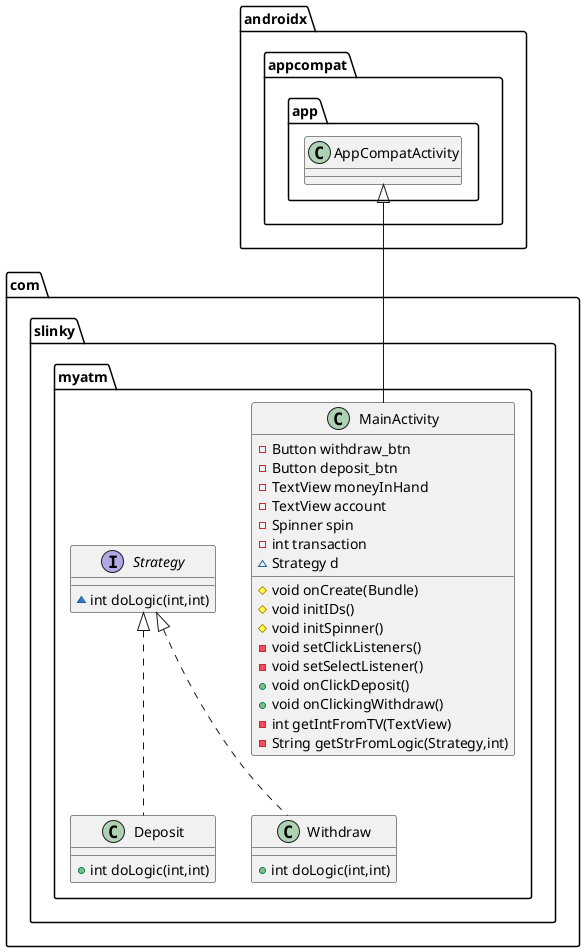@startuml
class com.slinky.myatm.MainActivity {
- Button withdraw_btn
- Button deposit_btn
- TextView moneyInHand
- TextView account
- Spinner spin
- int transaction
~ Strategy d
# void onCreate(Bundle)
# void initIDs()
# void initSpinner()
- void setClickListeners()
- void setSelectListener()
+ void onClickDeposit()
+ void onClickingWithdraw()
- int getIntFromTV(TextView)
- String getStrFromLogic(Strategy,int)
}
class com.slinky.myatm.Deposit {
+ int doLogic(int,int)
}
interface com.slinky.myatm.Strategy {
~ int doLogic(int,int)
}
class com.slinky.myatm.Withdraw {
+ int doLogic(int,int)
}


androidx.appcompat.app.AppCompatActivity <|-- com.slinky.myatm.MainActivity
com.slinky.myatm.Strategy <|.. com.slinky.myatm.Deposit
com.slinky.myatm.Strategy <|.. com.slinky.myatm.Withdraw
@enduml